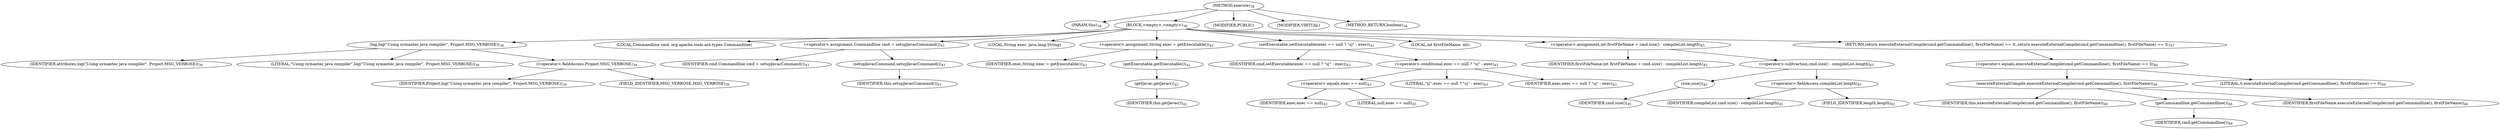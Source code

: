 digraph "execute" {  
"12" [label = <(METHOD,execute)<SUB>38</SUB>> ]
"4" [label = <(PARAM,this)<SUB>38</SUB>> ]
"13" [label = <(BLOCK,&lt;empty&gt;,&lt;empty&gt;)<SUB>38</SUB>> ]
"14" [label = <(log,log(&quot;Using symantec java compiler&quot;, Project.MSG_VERBOSE))<SUB>39</SUB>> ]
"15" [label = <(IDENTIFIER,attributes,log(&quot;Using symantec java compiler&quot;, Project.MSG_VERBOSE))<SUB>39</SUB>> ]
"16" [label = <(LITERAL,&quot;Using symantec java compiler&quot;,log(&quot;Using symantec java compiler&quot;, Project.MSG_VERBOSE))<SUB>39</SUB>> ]
"17" [label = <(&lt;operator&gt;.fieldAccess,Project.MSG_VERBOSE)<SUB>39</SUB>> ]
"18" [label = <(IDENTIFIER,Project,log(&quot;Using symantec java compiler&quot;, Project.MSG_VERBOSE))<SUB>39</SUB>> ]
"19" [label = <(FIELD_IDENTIFIER,MSG_VERBOSE,MSG_VERBOSE)<SUB>39</SUB>> ]
"20" [label = <(LOCAL,Commandline cmd: org.apache.tools.ant.types.Commandline)> ]
"21" [label = <(&lt;operator&gt;.assignment,Commandline cmd = setupJavacCommand())<SUB>41</SUB>> ]
"22" [label = <(IDENTIFIER,cmd,Commandline cmd = setupJavacCommand())<SUB>41</SUB>> ]
"23" [label = <(setupJavacCommand,setupJavacCommand())<SUB>41</SUB>> ]
"3" [label = <(IDENTIFIER,this,setupJavacCommand())<SUB>41</SUB>> ]
"24" [label = <(LOCAL,String exec: java.lang.String)> ]
"25" [label = <(&lt;operator&gt;.assignment,String exec = getExecutable())<SUB>42</SUB>> ]
"26" [label = <(IDENTIFIER,exec,String exec = getExecutable())<SUB>42</SUB>> ]
"27" [label = <(getExecutable,getExecutable())<SUB>42</SUB>> ]
"28" [label = <(getJavac,getJavac())<SUB>42</SUB>> ]
"5" [label = <(IDENTIFIER,this,getJavac())<SUB>42</SUB>> ]
"29" [label = <(setExecutable,setExecutable(exec == null ? &quot;sj&quot; : exec))<SUB>43</SUB>> ]
"30" [label = <(IDENTIFIER,cmd,setExecutable(exec == null ? &quot;sj&quot; : exec))<SUB>43</SUB>> ]
"31" [label = <(&lt;operator&gt;.conditional,exec == null ? &quot;sj&quot; : exec)<SUB>43</SUB>> ]
"32" [label = <(&lt;operator&gt;.equals,exec == null)<SUB>43</SUB>> ]
"33" [label = <(IDENTIFIER,exec,exec == null)<SUB>43</SUB>> ]
"34" [label = <(LITERAL,null,exec == null)<SUB>43</SUB>> ]
"35" [label = <(LITERAL,&quot;sj&quot;,exec == null ? &quot;sj&quot; : exec)<SUB>43</SUB>> ]
"36" [label = <(IDENTIFIER,exec,exec == null ? &quot;sj&quot; : exec)<SUB>43</SUB>> ]
"37" [label = <(LOCAL,int firstFileName: int)> ]
"38" [label = <(&lt;operator&gt;.assignment,int firstFileName = cmd.size() - compileList.length)<SUB>45</SUB>> ]
"39" [label = <(IDENTIFIER,firstFileName,int firstFileName = cmd.size() - compileList.length)<SUB>45</SUB>> ]
"40" [label = <(&lt;operator&gt;.subtraction,cmd.size() - compileList.length)<SUB>45</SUB>> ]
"41" [label = <(size,size())<SUB>45</SUB>> ]
"42" [label = <(IDENTIFIER,cmd,size())<SUB>45</SUB>> ]
"43" [label = <(&lt;operator&gt;.fieldAccess,compileList.length)<SUB>45</SUB>> ]
"44" [label = <(IDENTIFIER,compileList,cmd.size() - compileList.length)<SUB>45</SUB>> ]
"45" [label = <(FIELD_IDENTIFIER,length,length)<SUB>45</SUB>> ]
"46" [label = <(RETURN,return executeExternalCompile(cmd.getCommandline(), firstFileName) == 0;,return executeExternalCompile(cmd.getCommandline(), firstFileName) == 0;)<SUB>47</SUB>> ]
"47" [label = <(&lt;operator&gt;.equals,executeExternalCompile(cmd.getCommandline(), firstFileName) == 0)<SUB>48</SUB>> ]
"48" [label = <(executeExternalCompile,executeExternalCompile(cmd.getCommandline(), firstFileName))<SUB>48</SUB>> ]
"6" [label = <(IDENTIFIER,this,executeExternalCompile(cmd.getCommandline(), firstFileName))<SUB>48</SUB>> ]
"49" [label = <(getCommandline,getCommandline())<SUB>48</SUB>> ]
"50" [label = <(IDENTIFIER,cmd,getCommandline())<SUB>48</SUB>> ]
"51" [label = <(IDENTIFIER,firstFileName,executeExternalCompile(cmd.getCommandline(), firstFileName))<SUB>48</SUB>> ]
"52" [label = <(LITERAL,0,executeExternalCompile(cmd.getCommandline(), firstFileName) == 0)<SUB>48</SUB>> ]
"53" [label = <(MODIFIER,PUBLIC)> ]
"54" [label = <(MODIFIER,VIRTUAL)> ]
"55" [label = <(METHOD_RETURN,boolean)<SUB>38</SUB>> ]
  "12" -> "4" 
  "12" -> "13" 
  "12" -> "53" 
  "12" -> "54" 
  "12" -> "55" 
  "13" -> "14" 
  "13" -> "20" 
  "13" -> "21" 
  "13" -> "24" 
  "13" -> "25" 
  "13" -> "29" 
  "13" -> "37" 
  "13" -> "38" 
  "13" -> "46" 
  "14" -> "15" 
  "14" -> "16" 
  "14" -> "17" 
  "17" -> "18" 
  "17" -> "19" 
  "21" -> "22" 
  "21" -> "23" 
  "23" -> "3" 
  "25" -> "26" 
  "25" -> "27" 
  "27" -> "28" 
  "28" -> "5" 
  "29" -> "30" 
  "29" -> "31" 
  "31" -> "32" 
  "31" -> "35" 
  "31" -> "36" 
  "32" -> "33" 
  "32" -> "34" 
  "38" -> "39" 
  "38" -> "40" 
  "40" -> "41" 
  "40" -> "43" 
  "41" -> "42" 
  "43" -> "44" 
  "43" -> "45" 
  "46" -> "47" 
  "47" -> "48" 
  "47" -> "52" 
  "48" -> "6" 
  "48" -> "49" 
  "48" -> "51" 
  "49" -> "50" 
}
